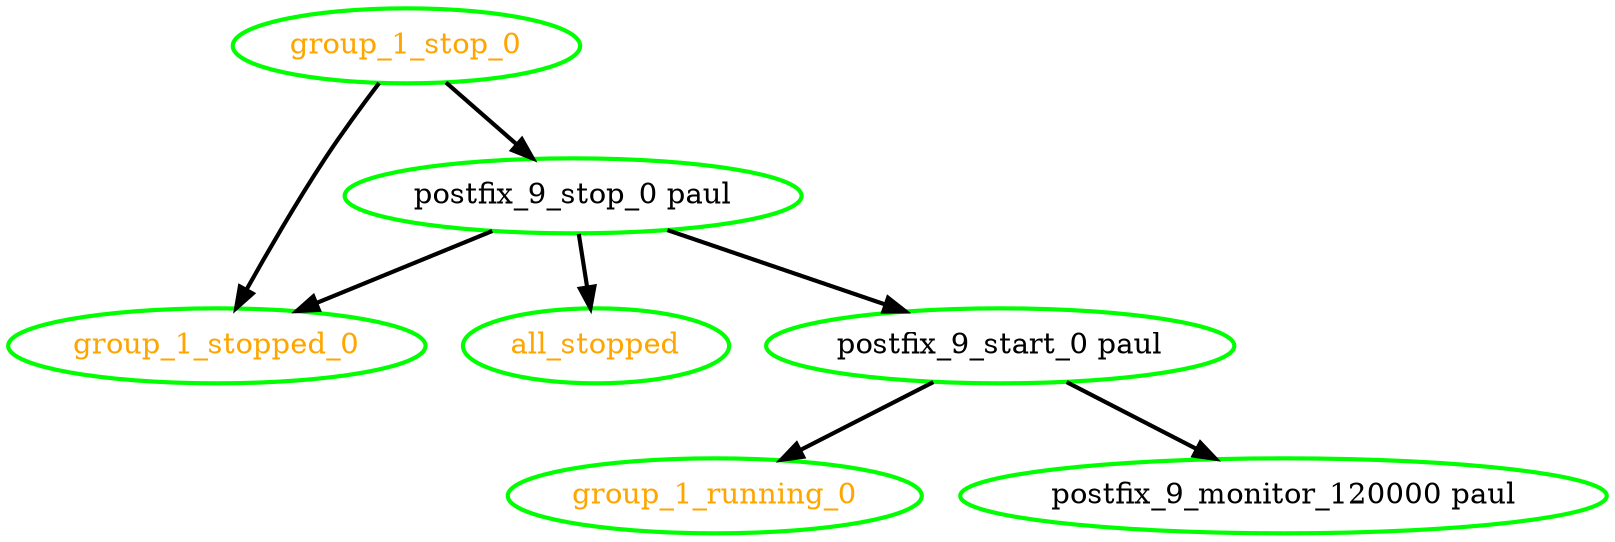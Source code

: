  digraph "g" {
"all_stopped" [ style=bold color="green" fontcolor="orange"  ]
"group_1_running_0" [ style=bold color="green" fontcolor="orange" ]
"group_1_stop_0" -> "group_1_stopped_0" [ style = bold]
"group_1_stop_0" -> "postfix_9_stop_0 paul" [ style = bold]
"group_1_stop_0" [ style=bold color="green" fontcolor="orange"  ]
"group_1_stopped_0" [ style=bold color="green" fontcolor="orange"  ]
"postfix_9_monitor_120000 paul" [ style=bold color="green" fontcolor="black" ]
"postfix_9_start_0 paul" -> "group_1_running_0" [ style = bold]
"postfix_9_start_0 paul" -> "postfix_9_monitor_120000 paul" [ style = bold]
"postfix_9_start_0 paul" [ style=bold color="green" fontcolor="black" ]
"postfix_9_stop_0 paul" -> "all_stopped" [ style = bold]
"postfix_9_stop_0 paul" -> "group_1_stopped_0" [ style = bold]
"postfix_9_stop_0 paul" -> "postfix_9_start_0 paul" [ style = bold]
"postfix_9_stop_0 paul" [ style=bold color="green" fontcolor="black" ]
}

